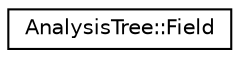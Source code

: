 digraph "Graphical Class Hierarchy"
{
  edge [fontname="Helvetica",fontsize="10",labelfontname="Helvetica",labelfontsize="10"];
  node [fontname="Helvetica",fontsize="10",shape=record];
  rankdir="LR";
  Node1 [label="AnalysisTree::Field",height=0.2,width=0.4,color="black", fillcolor="white", style="filled",URL="$db/dab/classAnalysisTree_1_1Field.html",tooltip="Field is a pointer in a branch/field structure. "];
}
